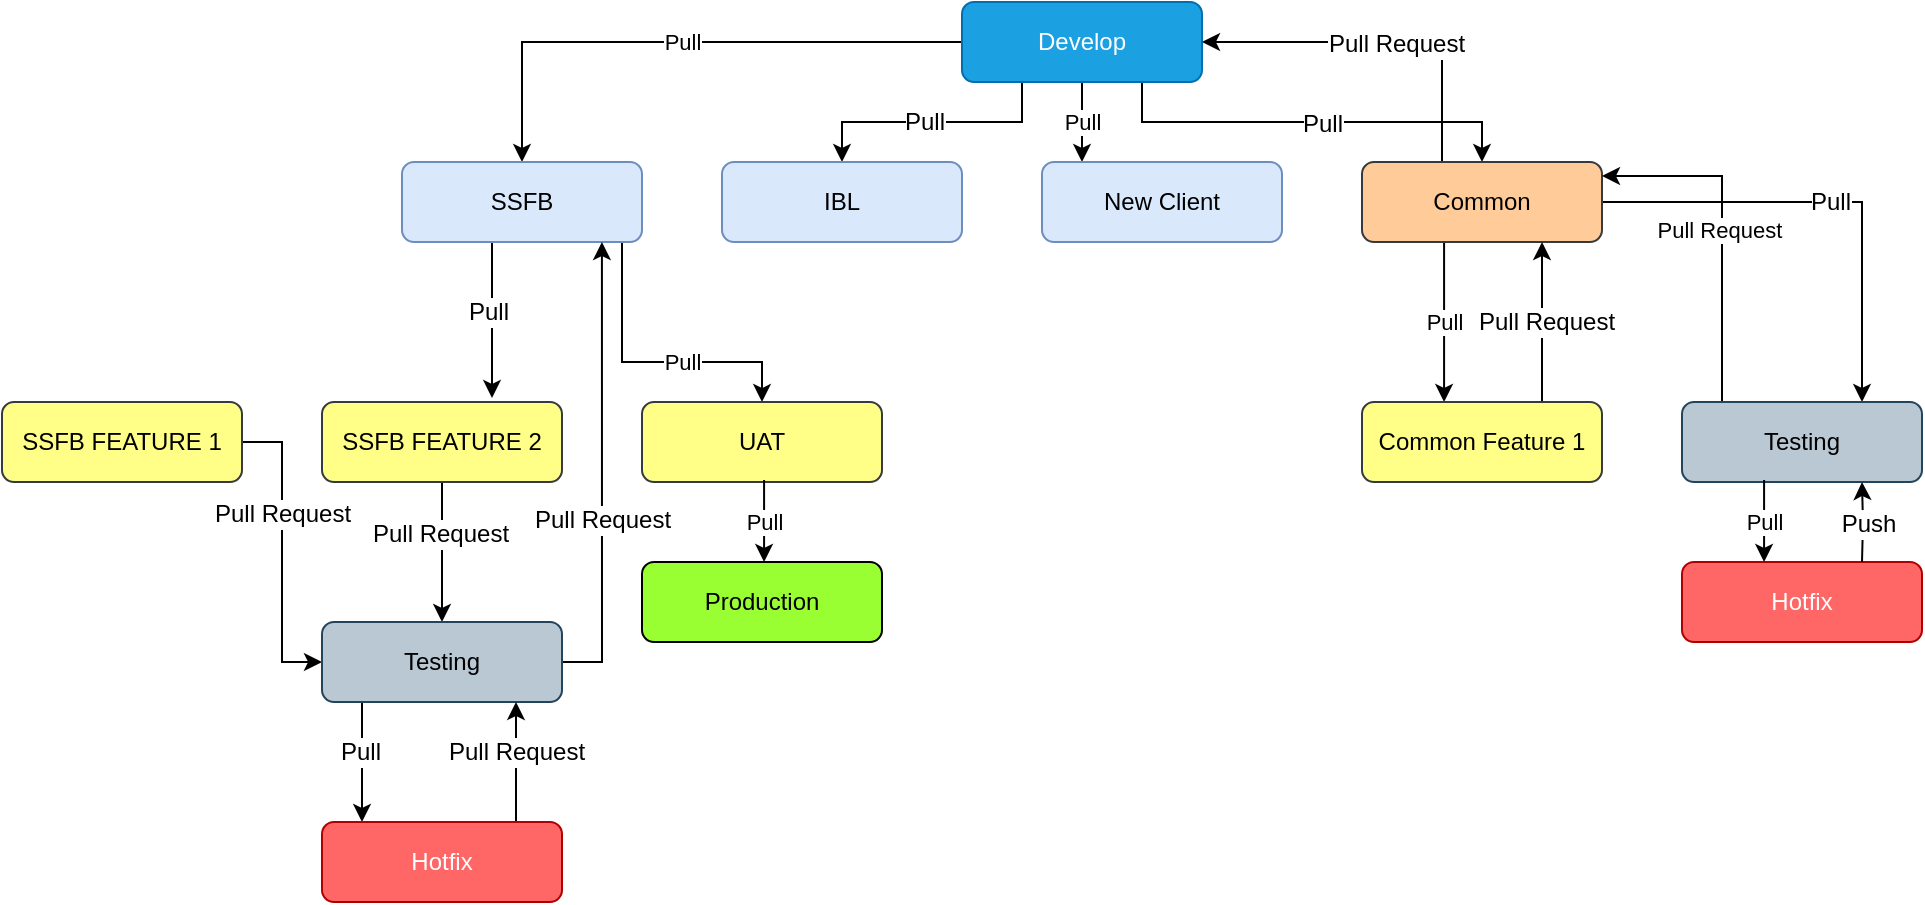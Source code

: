 <mxfile version="12.6.4" type="github">
  <diagram id="UIjv7NlaMQD3ffaSfODR" name="Page-1">
    <mxGraphModel dx="2272" dy="794" grid="1" gridSize="10" guides="1" tooltips="1" connect="1" arrows="1" fold="1" page="1" pageScale="1" pageWidth="850" pageHeight="1100" math="0" shadow="0">
      <root>
        <mxCell id="0"/>
        <mxCell id="1" parent="0"/>
        <mxCell id="lvVu3ByAZ-dibW5VKgH4-49" style="edgeStyle=orthogonalEdgeStyle;rounded=0;orthogonalLoop=1;jettySize=auto;html=1;entryX=0.5;entryY=0;entryDx=0;entryDy=0;exitX=0.75;exitY=1;exitDx=0;exitDy=0;" edge="1" parent="1" source="lvVu3ByAZ-dibW5VKgH4-56" target="lvVu3ByAZ-dibW5VKgH4-62">
          <mxGeometry relative="1" as="geometry"/>
        </mxCell>
        <mxCell id="lvVu3ByAZ-dibW5VKgH4-50" value="Pull" style="text;html=1;align=center;verticalAlign=middle;resizable=0;points=[];labelBackgroundColor=#ffffff;" vertex="1" connectable="0" parent="lvVu3ByAZ-dibW5VKgH4-49">
          <mxGeometry x="0.474" y="-13" relative="1" as="geometry">
            <mxPoint x="13" y="13" as="offset"/>
          </mxGeometry>
        </mxCell>
        <mxCell id="lvVu3ByAZ-dibW5VKgH4-51" value="Pull" style="text;html=1;align=center;verticalAlign=middle;resizable=0;points=[];labelBackgroundColor=#ffffff;" vertex="1" connectable="0" parent="lvVu3ByAZ-dibW5VKgH4-49">
          <mxGeometry x="0.048" y="-1" relative="1" as="geometry">
            <mxPoint as="offset"/>
          </mxGeometry>
        </mxCell>
        <mxCell id="lvVu3ByAZ-dibW5VKgH4-52" style="edgeStyle=orthogonalEdgeStyle;rounded=0;orthogonalLoop=1;jettySize=auto;html=1;exitX=0.25;exitY=1;exitDx=0;exitDy=0;entryX=0.5;entryY=0;entryDx=0;entryDy=0;" edge="1" parent="1" source="lvVu3ByAZ-dibW5VKgH4-56" target="lvVu3ByAZ-dibW5VKgH4-70">
          <mxGeometry relative="1" as="geometry"/>
        </mxCell>
        <mxCell id="lvVu3ByAZ-dibW5VKgH4-53" value="Pull" style="text;html=1;align=center;verticalAlign=middle;resizable=0;points=[];labelBackgroundColor=#ffffff;" vertex="1" connectable="0" parent="lvVu3ByAZ-dibW5VKgH4-52">
          <mxGeometry x="0.059" relative="1" as="geometry">
            <mxPoint as="offset"/>
          </mxGeometry>
        </mxCell>
        <mxCell id="lvVu3ByAZ-dibW5VKgH4-54" value="Pull" style="edgeStyle=orthogonalEdgeStyle;rounded=0;orthogonalLoop=1;jettySize=auto;html=1;exitX=0;exitY=0.5;exitDx=0;exitDy=0;entryX=0.5;entryY=0;entryDx=0;entryDy=0;" edge="1" parent="1" source="lvVu3ByAZ-dibW5VKgH4-56" target="lvVu3ByAZ-dibW5VKgH4-78">
          <mxGeometry relative="1" as="geometry"/>
        </mxCell>
        <mxCell id="lvVu3ByAZ-dibW5VKgH4-55" value="Pull" style="edgeStyle=orthogonalEdgeStyle;rounded=0;orthogonalLoop=1;jettySize=auto;html=1;" edge="1" parent="1" source="lvVu3ByAZ-dibW5VKgH4-56" target="lvVu3ByAZ-dibW5VKgH4-69">
          <mxGeometry relative="1" as="geometry">
            <Array as="points">
              <mxPoint x="-50" y="190"/>
              <mxPoint x="-50" y="190"/>
            </Array>
          </mxGeometry>
        </mxCell>
        <mxCell id="lvVu3ByAZ-dibW5VKgH4-56" value="Develop" style="rounded=1;whiteSpace=wrap;html=1;fontSize=12;glass=0;strokeWidth=1;shadow=0;fillColor=#1ba1e2;strokeColor=#006EAF;fontColor=#ffffff;" vertex="1" parent="1">
          <mxGeometry x="-110" y="120" width="120" height="40" as="geometry"/>
        </mxCell>
        <mxCell id="lvVu3ByAZ-dibW5VKgH4-57" style="edgeStyle=orthogonalEdgeStyle;rounded=0;orthogonalLoop=1;jettySize=auto;html=1;entryX=0.75;entryY=0;entryDx=0;entryDy=0;" edge="1" parent="1" source="lvVu3ByAZ-dibW5VKgH4-62" target="lvVu3ByAZ-dibW5VKgH4-64">
          <mxGeometry relative="1" as="geometry">
            <Array as="points">
              <mxPoint x="340" y="220"/>
            </Array>
          </mxGeometry>
        </mxCell>
        <mxCell id="lvVu3ByAZ-dibW5VKgH4-58" value="Pull" style="text;html=1;align=center;verticalAlign=middle;resizable=0;points=[];labelBackgroundColor=#ffffff;" vertex="1" connectable="0" parent="lvVu3ByAZ-dibW5VKgH4-57">
          <mxGeometry x="-0.011" relative="1" as="geometry">
            <mxPoint as="offset"/>
          </mxGeometry>
        </mxCell>
        <mxCell id="lvVu3ByAZ-dibW5VKgH4-59" style="edgeStyle=orthogonalEdgeStyle;rounded=0;orthogonalLoop=1;jettySize=auto;html=1;" edge="1" parent="1" source="lvVu3ByAZ-dibW5VKgH4-62">
          <mxGeometry relative="1" as="geometry">
            <mxPoint x="10" y="140" as="targetPoint"/>
            <Array as="points">
              <mxPoint x="130" y="140"/>
            </Array>
          </mxGeometry>
        </mxCell>
        <mxCell id="lvVu3ByAZ-dibW5VKgH4-60" value="Pull Request" style="text;html=1;align=center;verticalAlign=middle;resizable=0;points=[];labelBackgroundColor=#ffffff;" vertex="1" connectable="0" parent="lvVu3ByAZ-dibW5VKgH4-59">
          <mxGeometry x="-0.344" y="23" relative="1" as="geometry">
            <mxPoint as="offset"/>
          </mxGeometry>
        </mxCell>
        <mxCell id="lvVu3ByAZ-dibW5VKgH4-61" value="Pull" style="edgeStyle=orthogonalEdgeStyle;rounded=0;orthogonalLoop=1;jettySize=auto;html=1;exitX=0.342;exitY=0.975;exitDx=0;exitDy=0;exitPerimeter=0;entryX=0.342;entryY=0;entryDx=0;entryDy=0;entryPerimeter=0;" edge="1" parent="1" source="lvVu3ByAZ-dibW5VKgH4-62" target="lvVu3ByAZ-dibW5VKgH4-68">
          <mxGeometry relative="1" as="geometry"/>
        </mxCell>
        <mxCell id="lvVu3ByAZ-dibW5VKgH4-62" value="Common" style="rounded=1;whiteSpace=wrap;html=1;fontSize=12;glass=0;strokeWidth=1;shadow=0;fillColor=#ffcc99;strokeColor=#36393d;" vertex="1" parent="1">
          <mxGeometry x="90" y="200" width="120" height="40" as="geometry"/>
        </mxCell>
        <mxCell id="lvVu3ByAZ-dibW5VKgH4-63" value="Pull Request&amp;nbsp;" style="edgeStyle=orthogonalEdgeStyle;rounded=0;orthogonalLoop=1;jettySize=auto;html=1;" edge="1" parent="1" source="lvVu3ByAZ-dibW5VKgH4-64">
          <mxGeometry relative="1" as="geometry">
            <mxPoint x="210" y="207" as="targetPoint"/>
            <Array as="points">
              <mxPoint x="270" y="207"/>
            </Array>
          </mxGeometry>
        </mxCell>
        <mxCell id="lvVu3ByAZ-dibW5VKgH4-64" value="Testing" style="rounded=1;whiteSpace=wrap;html=1;fontSize=12;glass=0;strokeWidth=1;shadow=0;fillColor=#bac8d3;strokeColor=#23445d;" vertex="1" parent="1">
          <mxGeometry x="250" y="320" width="120" height="40" as="geometry"/>
        </mxCell>
        <mxCell id="lvVu3ByAZ-dibW5VKgH4-65" value="Hotfix" style="rounded=1;whiteSpace=wrap;html=1;fontSize=12;glass=0;strokeWidth=1;shadow=0;fillColor=#FF6666;strokeColor=#B20000;fontColor=#ffffff;" vertex="1" parent="1">
          <mxGeometry x="250" y="400" width="120" height="40" as="geometry"/>
        </mxCell>
        <mxCell id="lvVu3ByAZ-dibW5VKgH4-66" style="edgeStyle=orthogonalEdgeStyle;rounded=0;orthogonalLoop=1;jettySize=auto;html=1;exitX=0.75;exitY=0;exitDx=0;exitDy=0;entryX=0.75;entryY=1;entryDx=0;entryDy=0;" edge="1" parent="1" source="lvVu3ByAZ-dibW5VKgH4-68" target="lvVu3ByAZ-dibW5VKgH4-62">
          <mxGeometry relative="1" as="geometry"/>
        </mxCell>
        <mxCell id="lvVu3ByAZ-dibW5VKgH4-67" value="Pull Request" style="text;html=1;align=center;verticalAlign=middle;resizable=0;points=[];labelBackgroundColor=#ffffff;" vertex="1" connectable="0" parent="lvVu3ByAZ-dibW5VKgH4-66">
          <mxGeometry y="-2" relative="1" as="geometry">
            <mxPoint as="offset"/>
          </mxGeometry>
        </mxCell>
        <mxCell id="lvVu3ByAZ-dibW5VKgH4-68" value="Common Feature 1" style="rounded=1;whiteSpace=wrap;html=1;fontSize=12;glass=0;strokeWidth=1;shadow=0;fillColor=#ffff88;strokeColor=#36393d;" vertex="1" parent="1">
          <mxGeometry x="90" y="320" width="120" height="40" as="geometry"/>
        </mxCell>
        <mxCell id="lvVu3ByAZ-dibW5VKgH4-69" value="New Client" style="rounded=1;whiteSpace=wrap;html=1;fontSize=12;glass=0;strokeWidth=1;shadow=0;fillColor=#dae8fc;strokeColor=#6c8ebf;" vertex="1" parent="1">
          <mxGeometry x="-70" y="200" width="120" height="40" as="geometry"/>
        </mxCell>
        <mxCell id="lvVu3ByAZ-dibW5VKgH4-70" value="IBL" style="rounded=1;whiteSpace=wrap;html=1;fontSize=12;glass=0;strokeWidth=1;shadow=0;fillColor=#dae8fc;strokeColor=#6c8ebf;" vertex="1" parent="1">
          <mxGeometry x="-230" y="200" width="120" height="40" as="geometry"/>
        </mxCell>
        <mxCell id="lvVu3ByAZ-dibW5VKgH4-75" value="Pull" style="edgeStyle=orthogonalEdgeStyle;rounded=0;orthogonalLoop=1;jettySize=auto;html=1;exitX=0.5;exitY=1;exitDx=0;exitDy=0;entryX=0.5;entryY=0;entryDx=0;entryDy=0;" edge="1" parent="1" source="lvVu3ByAZ-dibW5VKgH4-78" target="lvVu3ByAZ-dibW5VKgH4-82">
          <mxGeometry x="0.4" relative="1" as="geometry">
            <Array as="points">
              <mxPoint x="-280" y="240"/>
              <mxPoint x="-280" y="300"/>
              <mxPoint x="-210" y="300"/>
            </Array>
            <mxPoint as="offset"/>
          </mxGeometry>
        </mxCell>
        <mxCell id="lvVu3ByAZ-dibW5VKgH4-76" style="edgeStyle=orthogonalEdgeStyle;rounded=0;orthogonalLoop=1;jettySize=auto;html=1;exitX=0.375;exitY=1;exitDx=0;exitDy=0;exitPerimeter=0;" edge="1" parent="1" source="lvVu3ByAZ-dibW5VKgH4-78">
          <mxGeometry relative="1" as="geometry">
            <mxPoint x="-345" y="318" as="targetPoint"/>
          </mxGeometry>
        </mxCell>
        <mxCell id="lvVu3ByAZ-dibW5VKgH4-77" value="Pull" style="text;html=1;align=center;verticalAlign=middle;resizable=0;points=[];labelBackgroundColor=#ffffff;" vertex="1" connectable="0" parent="lvVu3ByAZ-dibW5VKgH4-76">
          <mxGeometry x="0.026" y="-6" relative="1" as="geometry">
            <mxPoint x="3" y="-5" as="offset"/>
          </mxGeometry>
        </mxCell>
        <mxCell id="lvVu3ByAZ-dibW5VKgH4-78" value="SSFB" style="rounded=1;whiteSpace=wrap;html=1;fontSize=12;glass=0;strokeWidth=1;shadow=0;fillColor=#dae8fc;strokeColor=#6c8ebf;" vertex="1" parent="1">
          <mxGeometry x="-390" y="200" width="120" height="40" as="geometry"/>
        </mxCell>
        <mxCell id="lvVu3ByAZ-dibW5VKgH4-101" value="" style="edgeStyle=orthogonalEdgeStyle;rounded=0;orthogonalLoop=1;jettySize=auto;html=1;" edge="1" parent="1" source="lvVu3ByAZ-dibW5VKgH4-81" target="lvVu3ByAZ-dibW5VKgH4-92">
          <mxGeometry relative="1" as="geometry"/>
        </mxCell>
        <mxCell id="lvVu3ByAZ-dibW5VKgH4-102" value="Pull Request" style="text;html=1;align=center;verticalAlign=middle;resizable=0;points=[];labelBackgroundColor=#ffffff;" vertex="1" connectable="0" parent="lvVu3ByAZ-dibW5VKgH4-101">
          <mxGeometry x="-0.276" y="-1" relative="1" as="geometry">
            <mxPoint as="offset"/>
          </mxGeometry>
        </mxCell>
        <mxCell id="lvVu3ByAZ-dibW5VKgH4-81" value="SSFB FEATURE 2" style="rounded=1;whiteSpace=wrap;html=1;fontSize=12;glass=0;strokeWidth=1;shadow=0;fillColor=#ffff88;strokeColor=#36393d;" vertex="1" parent="1">
          <mxGeometry x="-430" y="320" width="120" height="40" as="geometry"/>
        </mxCell>
        <mxCell id="lvVu3ByAZ-dibW5VKgH4-82" value="UAT" style="rounded=1;whiteSpace=wrap;html=1;fontSize=12;glass=0;strokeWidth=1;shadow=0;fillColor=#ffff88;strokeColor=#36393d;" vertex="1" parent="1">
          <mxGeometry x="-270" y="320" width="120" height="40" as="geometry"/>
        </mxCell>
        <mxCell id="lvVu3ByAZ-dibW5VKgH4-104" value="" style="edgeStyle=orthogonalEdgeStyle;rounded=0;orthogonalLoop=1;jettySize=auto;html=1;entryX=0;entryY=0.5;entryDx=0;entryDy=0;" edge="1" parent="1" source="lvVu3ByAZ-dibW5VKgH4-85" target="lvVu3ByAZ-dibW5VKgH4-92">
          <mxGeometry relative="1" as="geometry">
            <mxPoint x="-530.0" y="440" as="targetPoint"/>
          </mxGeometry>
        </mxCell>
        <mxCell id="lvVu3ByAZ-dibW5VKgH4-105" value="Pull Request" style="text;html=1;align=center;verticalAlign=middle;resizable=0;points=[];labelBackgroundColor=#ffffff;" vertex="1" connectable="0" parent="lvVu3ByAZ-dibW5VKgH4-104">
          <mxGeometry x="-0.262" relative="1" as="geometry">
            <mxPoint as="offset"/>
          </mxGeometry>
        </mxCell>
        <mxCell id="lvVu3ByAZ-dibW5VKgH4-85" value="SSFB FEATURE 1" style="rounded=1;whiteSpace=wrap;html=1;fontSize=12;glass=0;strokeWidth=1;shadow=0;fillColor=#ffff88;strokeColor=#36393d;" vertex="1" parent="1">
          <mxGeometry x="-590" y="320" width="120" height="40" as="geometry"/>
        </mxCell>
        <mxCell id="lvVu3ByAZ-dibW5VKgH4-86" value="Production" style="rounded=1;whiteSpace=wrap;html=1;fontSize=12;glass=0;strokeWidth=1;shadow=0;fillColor=#99FF33;" vertex="1" parent="1">
          <mxGeometry x="-270" y="400" width="120" height="40" as="geometry"/>
        </mxCell>
        <mxCell id="lvVu3ByAZ-dibW5VKgH4-87" value="Pull" style="edgeStyle=orthogonalEdgeStyle;rounded=0;orthogonalLoop=1;jettySize=auto;html=1;exitX=0.342;exitY=0.975;exitDx=0;exitDy=0;exitPerimeter=0;entryX=0.342;entryY=0;entryDx=0;entryDy=0;entryPerimeter=0;" edge="1" parent="1">
          <mxGeometry relative="1" as="geometry">
            <mxPoint x="291.04" y="359" as="sourcePoint"/>
            <mxPoint x="291.04" y="400" as="targetPoint"/>
          </mxGeometry>
        </mxCell>
        <mxCell id="lvVu3ByAZ-dibW5VKgH4-88" style="edgeStyle=orthogonalEdgeStyle;rounded=0;orthogonalLoop=1;jettySize=auto;html=1;exitX=0.75;exitY=0;exitDx=0;exitDy=0;entryX=0.75;entryY=1;entryDx=0;entryDy=0;" edge="1" parent="1">
          <mxGeometry relative="1" as="geometry">
            <mxPoint x="340" y="400" as="sourcePoint"/>
            <mxPoint x="340" y="360" as="targetPoint"/>
          </mxGeometry>
        </mxCell>
        <mxCell id="lvVu3ByAZ-dibW5VKgH4-89" value="Push" style="text;html=1;align=center;verticalAlign=middle;resizable=0;points=[];labelBackgroundColor=#ffffff;" vertex="1" connectable="0" parent="lvVu3ByAZ-dibW5VKgH4-88">
          <mxGeometry y="-2" relative="1" as="geometry">
            <mxPoint as="offset"/>
          </mxGeometry>
        </mxCell>
        <mxCell id="lvVu3ByAZ-dibW5VKgH4-90" value="Pull" style="edgeStyle=orthogonalEdgeStyle;rounded=0;orthogonalLoop=1;jettySize=auto;html=1;exitX=0.342;exitY=0.975;exitDx=0;exitDy=0;exitPerimeter=0;entryX=0.342;entryY=0;entryDx=0;entryDy=0;entryPerimeter=0;" edge="1" parent="1">
          <mxGeometry relative="1" as="geometry">
            <mxPoint x="-208.96" y="359" as="sourcePoint"/>
            <mxPoint x="-208.96" y="400" as="targetPoint"/>
          </mxGeometry>
        </mxCell>
        <mxCell id="lvVu3ByAZ-dibW5VKgH4-99" value="" style="edgeStyle=orthogonalEdgeStyle;rounded=0;orthogonalLoop=1;jettySize=auto;html=1;" edge="1" parent="1">
          <mxGeometry relative="1" as="geometry">
            <mxPoint x="-410" y="470" as="sourcePoint"/>
            <mxPoint x="-410" y="530" as="targetPoint"/>
          </mxGeometry>
        </mxCell>
        <mxCell id="lvVu3ByAZ-dibW5VKgH4-100" value="Pull" style="text;html=1;align=center;verticalAlign=middle;resizable=0;points=[];labelBackgroundColor=#ffffff;" vertex="1" connectable="0" parent="lvVu3ByAZ-dibW5VKgH4-99">
          <mxGeometry x="-0.16" y="-1" relative="1" as="geometry">
            <mxPoint as="offset"/>
          </mxGeometry>
        </mxCell>
        <mxCell id="lvVu3ByAZ-dibW5VKgH4-107" value="" style="edgeStyle=orthogonalEdgeStyle;rounded=0;orthogonalLoop=1;jettySize=auto;html=1;entryX=0.833;entryY=1;entryDx=0;entryDy=0;entryPerimeter=0;" edge="1" parent="1" source="lvVu3ByAZ-dibW5VKgH4-92" target="lvVu3ByAZ-dibW5VKgH4-78">
          <mxGeometry relative="1" as="geometry">
            <mxPoint x="-290" y="250" as="targetPoint"/>
            <Array as="points">
              <mxPoint x="-290" y="450"/>
            </Array>
          </mxGeometry>
        </mxCell>
        <mxCell id="lvVu3ByAZ-dibW5VKgH4-108" value="Pull Request" style="text;html=1;align=center;verticalAlign=middle;resizable=0;points=[];labelBackgroundColor=#ffffff;" vertex="1" connectable="0" parent="lvVu3ByAZ-dibW5VKgH4-107">
          <mxGeometry x="-0.206" relative="1" as="geometry">
            <mxPoint as="offset"/>
          </mxGeometry>
        </mxCell>
        <mxCell id="lvVu3ByAZ-dibW5VKgH4-92" value="Testing" style="rounded=1;whiteSpace=wrap;html=1;fontSize=12;glass=0;strokeWidth=1;shadow=0;fillColor=#bac8d3;strokeColor=#23445d;" vertex="1" parent="1">
          <mxGeometry x="-430" y="430" width="120" height="40" as="geometry"/>
        </mxCell>
        <mxCell id="lvVu3ByAZ-dibW5VKgH4-97" value="" style="edgeStyle=orthogonalEdgeStyle;rounded=0;orthogonalLoop=1;jettySize=auto;html=1;" edge="1" parent="1">
          <mxGeometry relative="1" as="geometry">
            <mxPoint x="-333" y="530" as="sourcePoint"/>
            <mxPoint x="-333" y="470" as="targetPoint"/>
            <Array as="points">
              <mxPoint x="-333" y="500"/>
              <mxPoint x="-333" y="500"/>
            </Array>
          </mxGeometry>
        </mxCell>
        <mxCell id="lvVu3ByAZ-dibW5VKgH4-98" value="Pull Request" style="text;html=1;align=center;verticalAlign=middle;resizable=0;points=[];labelBackgroundColor=#ffffff;" vertex="1" connectable="0" parent="lvVu3ByAZ-dibW5VKgH4-97">
          <mxGeometry x="0.187" relative="1" as="geometry">
            <mxPoint as="offset"/>
          </mxGeometry>
        </mxCell>
        <mxCell id="lvVu3ByAZ-dibW5VKgH4-93" value="Hotfix" style="rounded=1;whiteSpace=wrap;html=1;fontSize=12;glass=0;strokeWidth=1;shadow=0;fillColor=#FF6666;strokeColor=#B20000;fontColor=#ffffff;" vertex="1" parent="1">
          <mxGeometry x="-430" y="530" width="120" height="40" as="geometry"/>
        </mxCell>
      </root>
    </mxGraphModel>
  </diagram>
</mxfile>
